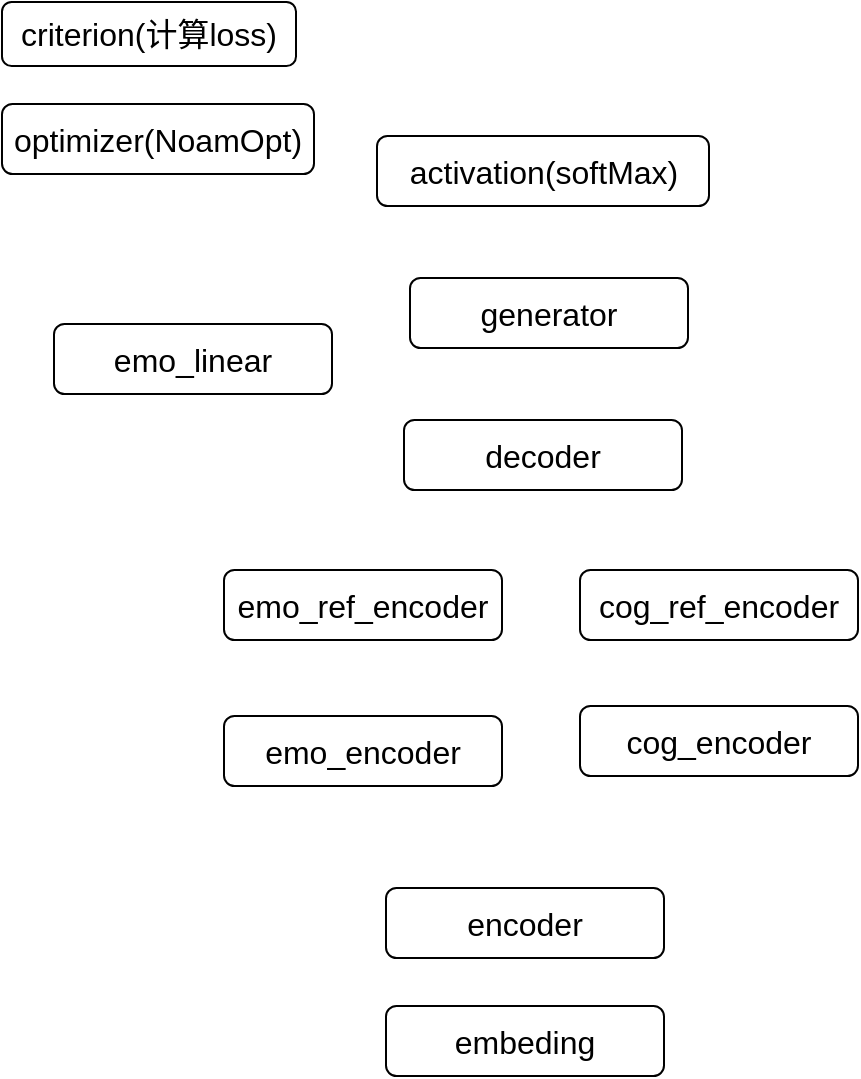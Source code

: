 <mxfile version="22.1.21" type="github">
  <diagram name="第 1 页" id="ihWGKwlDa6VRTUdzQJky">
    <mxGraphModel dx="983" dy="1490" grid="0" gridSize="10" guides="1" tooltips="1" connect="1" arrows="1" fold="1" page="0" pageScale="1" pageWidth="827" pageHeight="1169" math="0" shadow="0">
      <root>
        <mxCell id="0" />
        <mxCell id="1" parent="0" />
        <mxCell id="0dc50Q2low9ilCVPcxdN-1" value="embeding" style="rounded=1;whiteSpace=wrap;html=1;fontSize=16;" vertex="1" parent="1">
          <mxGeometry x="-101" y="71" width="139" height="35" as="geometry" />
        </mxCell>
        <mxCell id="0dc50Q2low9ilCVPcxdN-2" value="encoder" style="rounded=1;whiteSpace=wrap;html=1;fontSize=16;" vertex="1" parent="1">
          <mxGeometry x="-101" y="12" width="139" height="35" as="geometry" />
        </mxCell>
        <mxCell id="0dc50Q2low9ilCVPcxdN-3" value="emo_encoder" style="rounded=1;whiteSpace=wrap;html=1;fontSize=16;" vertex="1" parent="1">
          <mxGeometry x="-182" y="-74" width="139" height="35" as="geometry" />
        </mxCell>
        <mxCell id="0dc50Q2low9ilCVPcxdN-4" value="cog_encoder" style="rounded=1;whiteSpace=wrap;html=1;fontSize=16;" vertex="1" parent="1">
          <mxGeometry x="-4" y="-79" width="139" height="35" as="geometry" />
        </mxCell>
        <mxCell id="0dc50Q2low9ilCVPcxdN-5" value="emo_ref_encoder" style="rounded=1;whiteSpace=wrap;html=1;fontSize=16;" vertex="1" parent="1">
          <mxGeometry x="-182" y="-147" width="139" height="35" as="geometry" />
        </mxCell>
        <mxCell id="0dc50Q2low9ilCVPcxdN-6" value="cog_ref_encoder" style="rounded=1;whiteSpace=wrap;html=1;fontSize=16;" vertex="1" parent="1">
          <mxGeometry x="-4" y="-147" width="139" height="35" as="geometry" />
        </mxCell>
        <mxCell id="0dc50Q2low9ilCVPcxdN-7" value="decoder" style="rounded=1;whiteSpace=wrap;html=1;fontSize=16;" vertex="1" parent="1">
          <mxGeometry x="-92" y="-222" width="139" height="35" as="geometry" />
        </mxCell>
        <mxCell id="0dc50Q2low9ilCVPcxdN-8" value="emo_linear" style="rounded=1;whiteSpace=wrap;html=1;fontSize=16;" vertex="1" parent="1">
          <mxGeometry x="-267" y="-270" width="139" height="35" as="geometry" />
        </mxCell>
        <mxCell id="0dc50Q2low9ilCVPcxdN-9" value="generator" style="rounded=1;whiteSpace=wrap;html=1;fontSize=16;" vertex="1" parent="1">
          <mxGeometry x="-89" y="-293" width="139" height="35" as="geometry" />
        </mxCell>
        <mxCell id="0dc50Q2low9ilCVPcxdN-10" value="activation(softMax)" style="rounded=1;whiteSpace=wrap;html=1;fontSize=16;" vertex="1" parent="1">
          <mxGeometry x="-105.5" y="-364" width="166" height="35" as="geometry" />
        </mxCell>
        <mxCell id="0dc50Q2low9ilCVPcxdN-11" value="criterion(计算loss)" style="rounded=1;whiteSpace=wrap;html=1;fontSize=16;" vertex="1" parent="1">
          <mxGeometry x="-293" y="-431" width="147" height="32" as="geometry" />
        </mxCell>
        <mxCell id="0dc50Q2low9ilCVPcxdN-12" value="optimizer(NoamOpt)" style="rounded=1;whiteSpace=wrap;html=1;fontSize=16;" vertex="1" parent="1">
          <mxGeometry x="-293" y="-380" width="156" height="35" as="geometry" />
        </mxCell>
      </root>
    </mxGraphModel>
  </diagram>
</mxfile>
